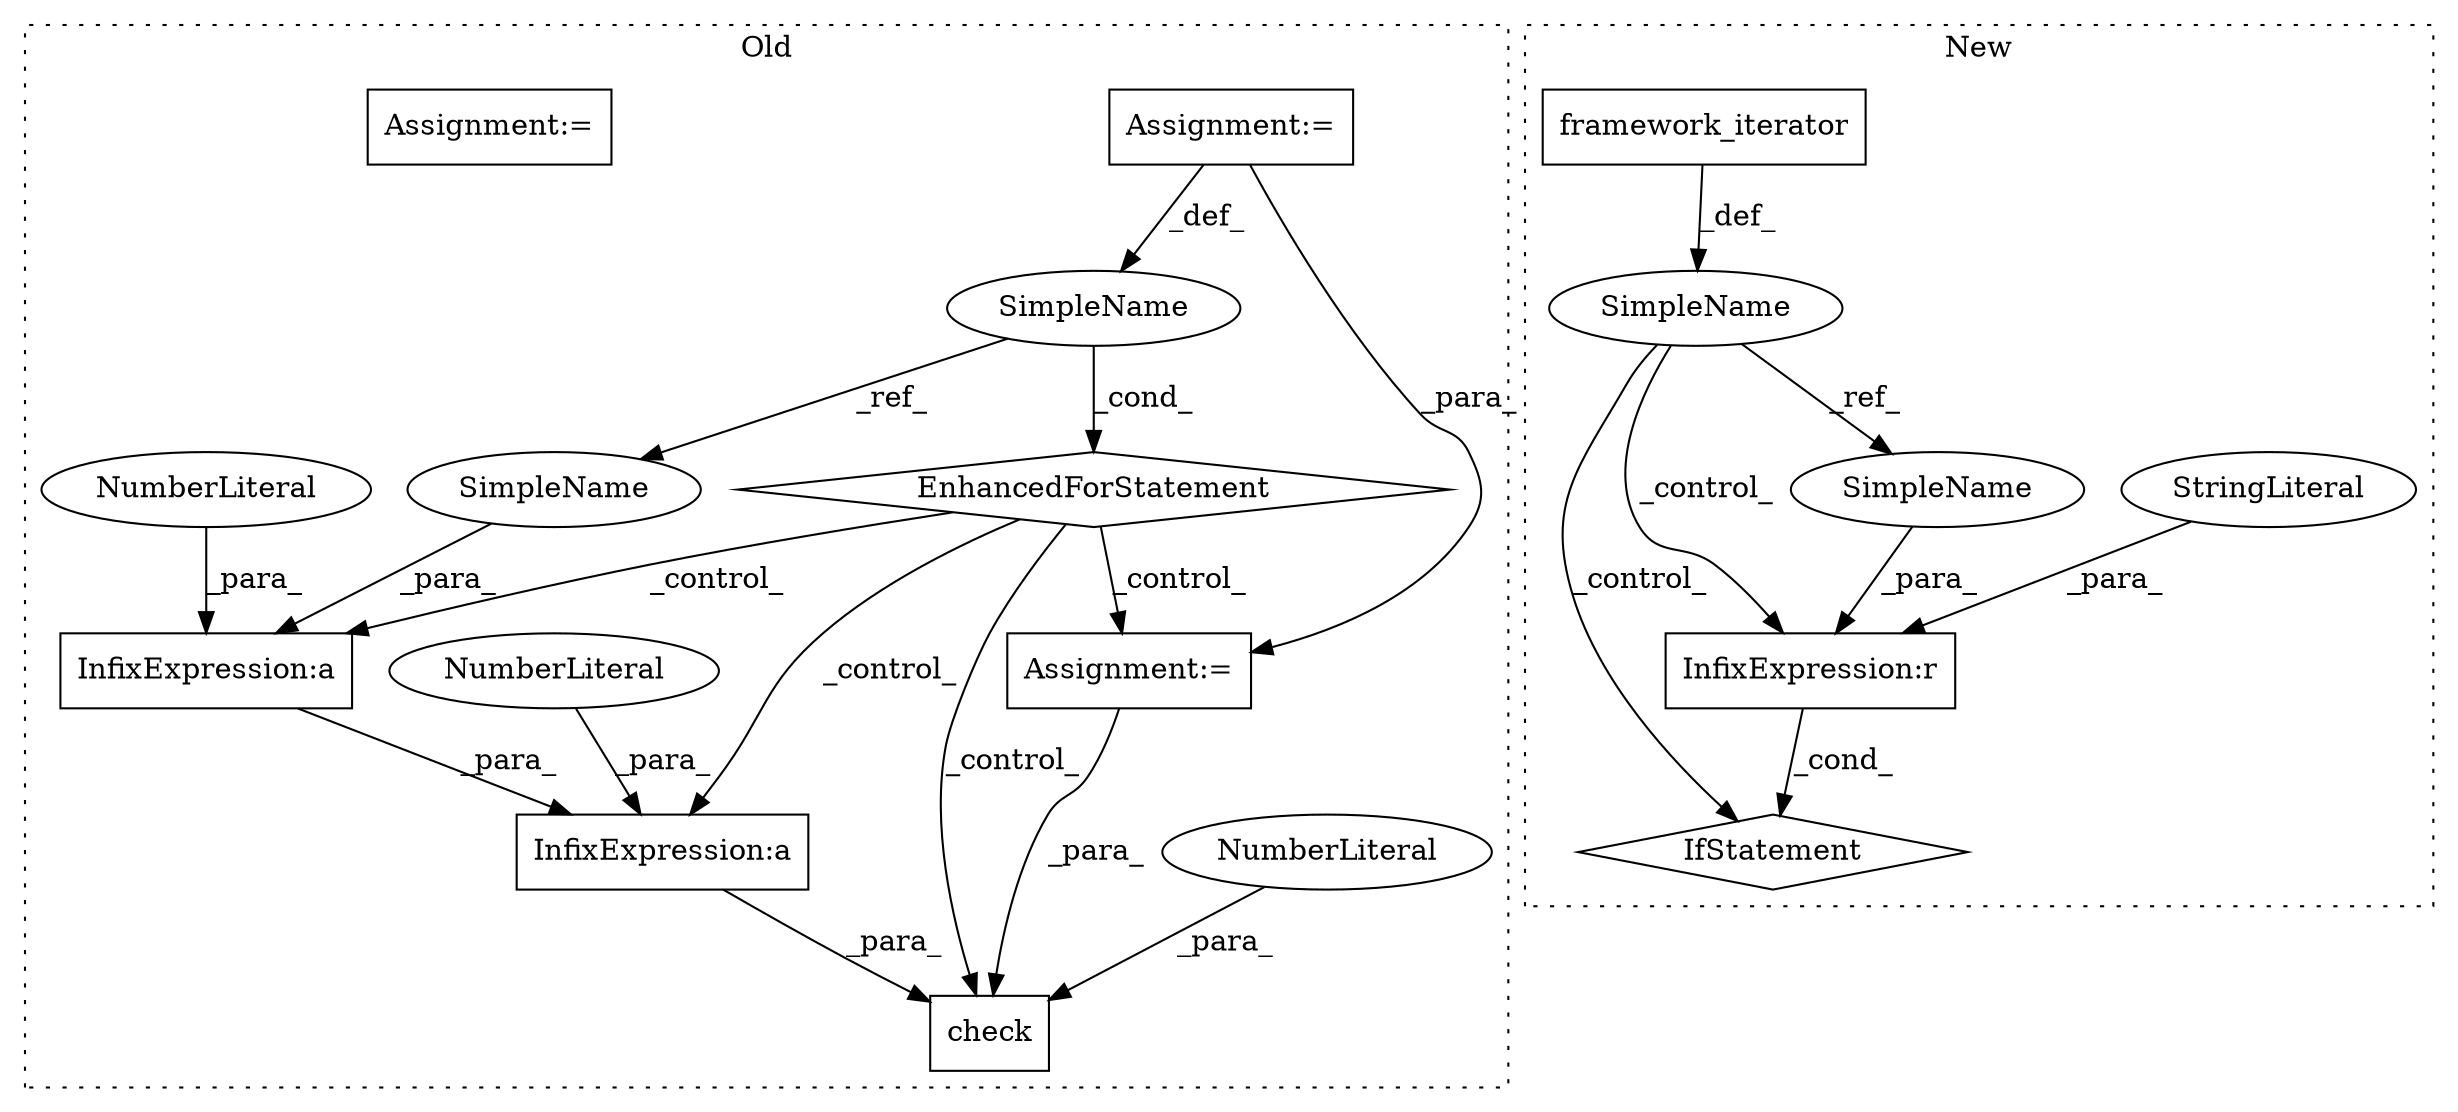 digraph G {
subgraph cluster0 {
1 [label="check" a="32" s="2800,2857" l="6,1" shape="box"];
3 [label="NumberLiteral" a="34" s="2856" l="1" shape="ellipse"];
4 [label="EnhancedForStatement" a="70" s="2694,2761" l="57,2" shape="diamond"];
5 [label="Assignment:=" a="7" s="2694,2761" l="57,2" shape="box"];
6 [label="Assignment:=" a="7" s="2776" l="1" shape="box"];
9 [label="Assignment:=" a="7" s="2666" l="1" shape="box"];
12 [label="InfixExpression:a" a="27" s="2813" l="3" shape="box"];
13 [label="InfixExpression:a" a="27" s="2841" l="3" shape="box"];
14 [label="NumberLiteral" a="34" s="2810" l="3" shape="ellipse"];
15 [label="NumberLiteral" a="34" s="2844" l="3" shape="ellipse"];
16 [label="SimpleName" a="42" s="2755" l="1" shape="ellipse"];
17 [label="SimpleName" a="42" s="2840" l="1" shape="ellipse"];
label = "Old";
style="dotted";
}
subgraph cluster1 {
2 [label="IfStatement" a="25" s="2342" l="3" shape="diamond"];
7 [label="SimpleName" a="42" s="2248" l="2" shape="ellipse"];
8 [label="InfixExpression:r" a="27" s="2330" l="4" shape="box"];
10 [label="StringLiteral" a="45" s="2334" l="7" shape="ellipse"];
11 [label="framework_iterator" a="32" s="2253,2311" l="19,1" shape="box"];
18 [label="SimpleName" a="42" s="2328" l="2" shape="ellipse"];
label = "New";
style="dotted";
}
3 -> 1 [label="_para_"];
4 -> 6 [label="_control_"];
4 -> 12 [label="_control_"];
4 -> 1 [label="_control_"];
4 -> 13 [label="_control_"];
5 -> 16 [label="_def_"];
5 -> 6 [label="_para_"];
6 -> 1 [label="_para_"];
7 -> 18 [label="_ref_"];
7 -> 2 [label="_control_"];
7 -> 8 [label="_control_"];
8 -> 2 [label="_cond_"];
10 -> 8 [label="_para_"];
11 -> 7 [label="_def_"];
12 -> 1 [label="_para_"];
13 -> 12 [label="_para_"];
14 -> 12 [label="_para_"];
15 -> 13 [label="_para_"];
16 -> 4 [label="_cond_"];
16 -> 17 [label="_ref_"];
17 -> 13 [label="_para_"];
18 -> 8 [label="_para_"];
}